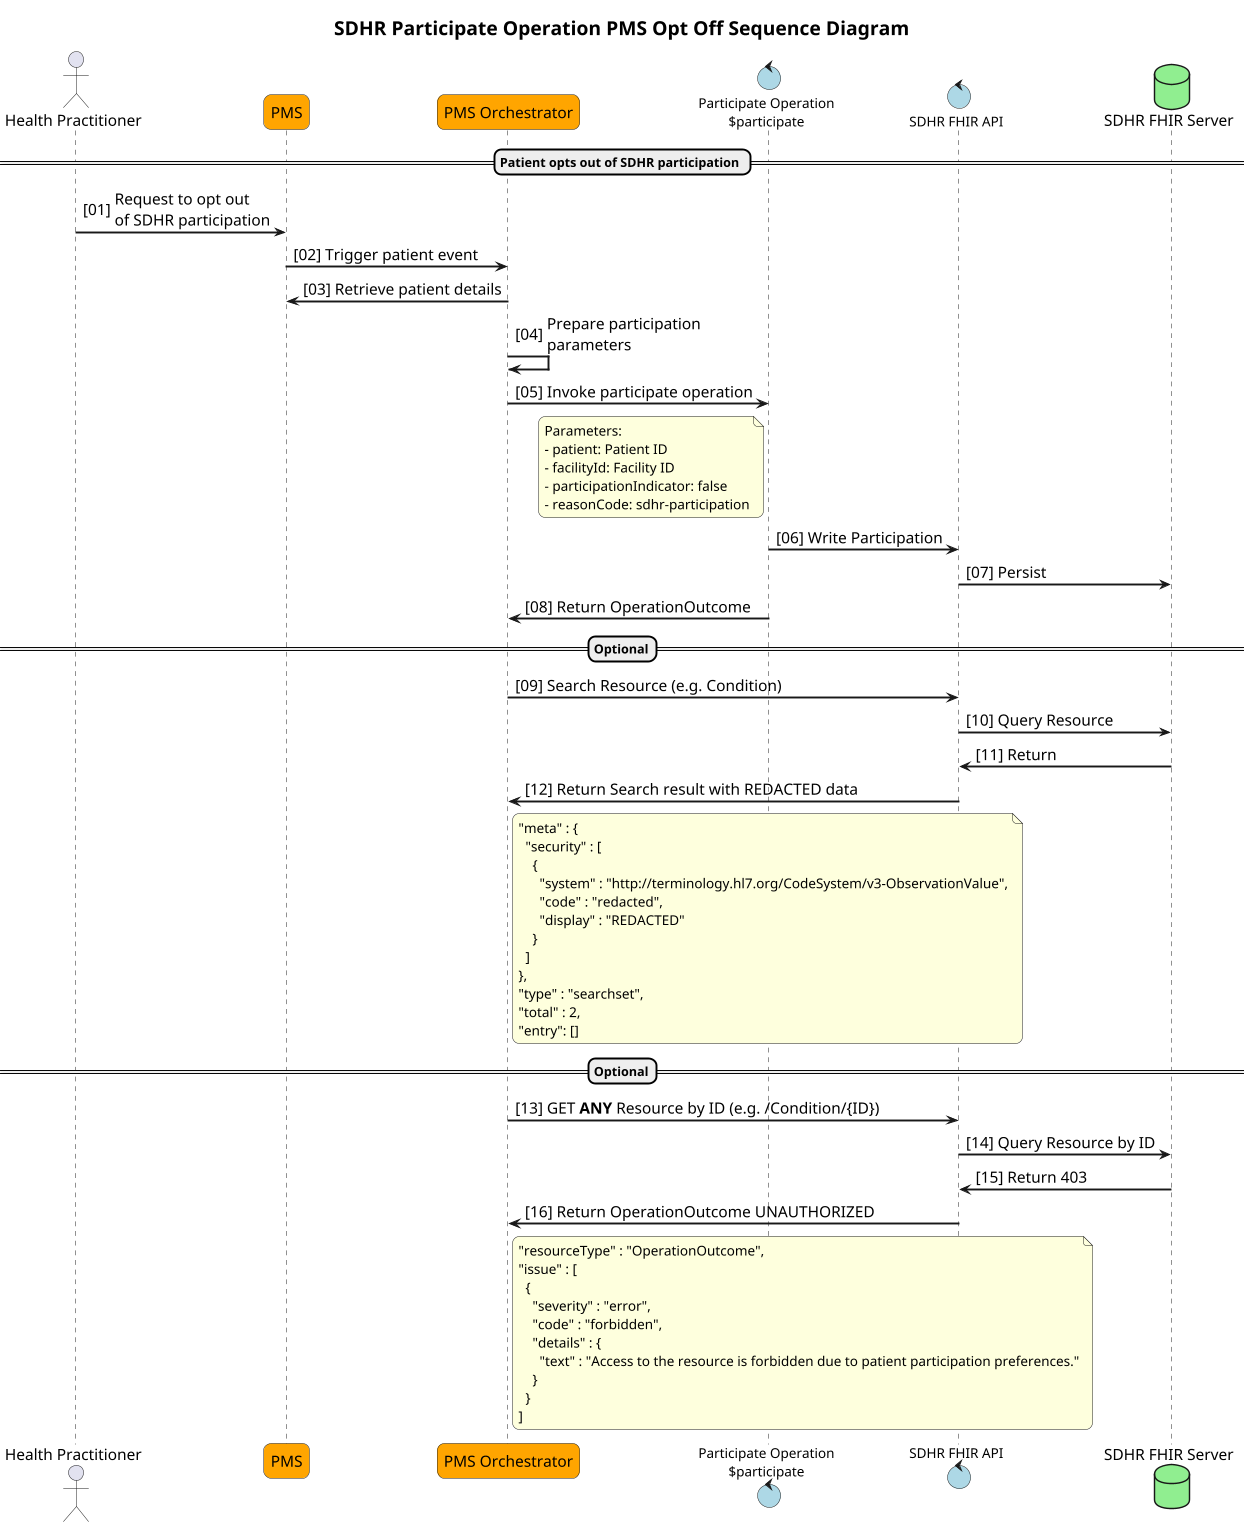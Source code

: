 @startuml

title SDHR Participate Operation PMS Opt Off Sequence Diagram

autonumber "<color:Black>[00]"

skinparam ActorFontSize 16
skinparam ArrowFontSize 12
skinparam ArrowFontSize 16
skinparam BoxPadding 5
skinparam DatabaseFontSize 16
skinparam dpi 400
skinparam EntityFontSize 16
skinparam MaxMessageSize 375
skinparam NoteFontSize 14
skinparam ParticipantFontSize 16
skinparam ParticipantPadding 5
skinparam responseMessageBelowArrow true
skinparam roundcorner 15
skinparam sequenceArrowThickness 2
skinparam SequenceBoxFontSize 16
skinparam sequencegroupfontsize 14
skinparam SequenceMessageAlignment left
skinparam sequenceStyle uml2
skinparam TitleFontSize 20
' semi-transparent sequence groups!
' see https://sarafian.github.io/tips/2021/03/11/plantuml-tips-tricks-1.html#:~:text=responseMessageBelowArrow-,Semi,-transparent%20group%20backgrounds
skinparam SequenceGroupBodyBackgroundColor #EEEEFF50

scale max 400 width
scale 300*500

actor "Health Practitioner" as USER
participant "PMS" as APIC #Orange
participant "PMS Orchestrator" as ORCHESTRATOR #Orange
control "Participate Operation\n$participate" as PARTICIPATE #LightBlue
control "SDHR FHIR API" as FHIRAPI #LightBlue
database "SDHR FHIR Server" as SDHR #LightGreen

== Patient opts out of SDHR participation ==
USER -> APIC : Request to opt out\nof SDHR participation
APIC -> ORCHESTRATOR : Trigger patient event
ORCHESTRATOR -> APIC : Retrieve patient details
ORCHESTRATOR -> ORCHESTRATOR : Prepare participation\nparameters
ORCHESTRATOR -> PARTICIPATE : Invoke participate operation
note left of PARTICIPATE
  Parameters:
  - patient: Patient ID
  - facilityId: Facility ID
  - participationIndicator: false
  - reasonCode: sdhr-participation
end note
PARTICIPATE -> FHIRAPI : Write Participation
FHIRAPI -> SDHR : Persist
PARTICIPATE -> ORCHESTRATOR : Return OperationOutcome

==Optional==
ORCHESTRATOR -> FHIRAPI : Search Resource (e.g. Condition)
FHIRAPI -> SDHR : Query Resource
SDHR -> FHIRAPI : Return
FHIRAPI -> ORCHESTRATOR : Return Search result with REDACTED data
note right of ORCHESTRATOR
  "meta" : {
    "security" : [
      {
        "system" : "http://terminology.hl7.org/CodeSystem/v3-ObservationValue",
        "code" : "redacted",
        "display" : "REDACTED"
      }
    ]
  },
  "type" : "searchset",
  "total" : 2,
  "entry": []
end note

==Optional==
ORCHESTRATOR -> FHIRAPI : GET **ANY** Resource by ID (e.g. /Condition/{ID})
FHIRAPI -> SDHR : Query Resource by ID
SDHR -> FHIRAPI : Return 403
FHIRAPI -> ORCHESTRATOR : Return OperationOutcome UNAUTHORIZED
note right of ORCHESTRATOR
  "resourceType" : "OperationOutcome",
  "issue" : [
    {
      "severity" : "error",
      "code" : "forbidden",
      "details" : {
        "text" : "Access to the resource is forbidden due to patient participation preferences."
      }
    }
  ]
end note

@enduml